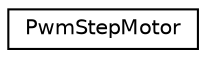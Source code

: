 digraph "Graphical Class Hierarchy"
{
  edge [fontname="Helvetica",fontsize="10",labelfontname="Helvetica",labelfontsize="10"];
  node [fontname="Helvetica",fontsize="10",shape=record];
  rankdir="LR";
  Node1 [label="PwmStepMotor",height=0.2,width=0.4,color="black", fillcolor="white", style="filled",URL="$class_pwm_step_motor.html"];
}

